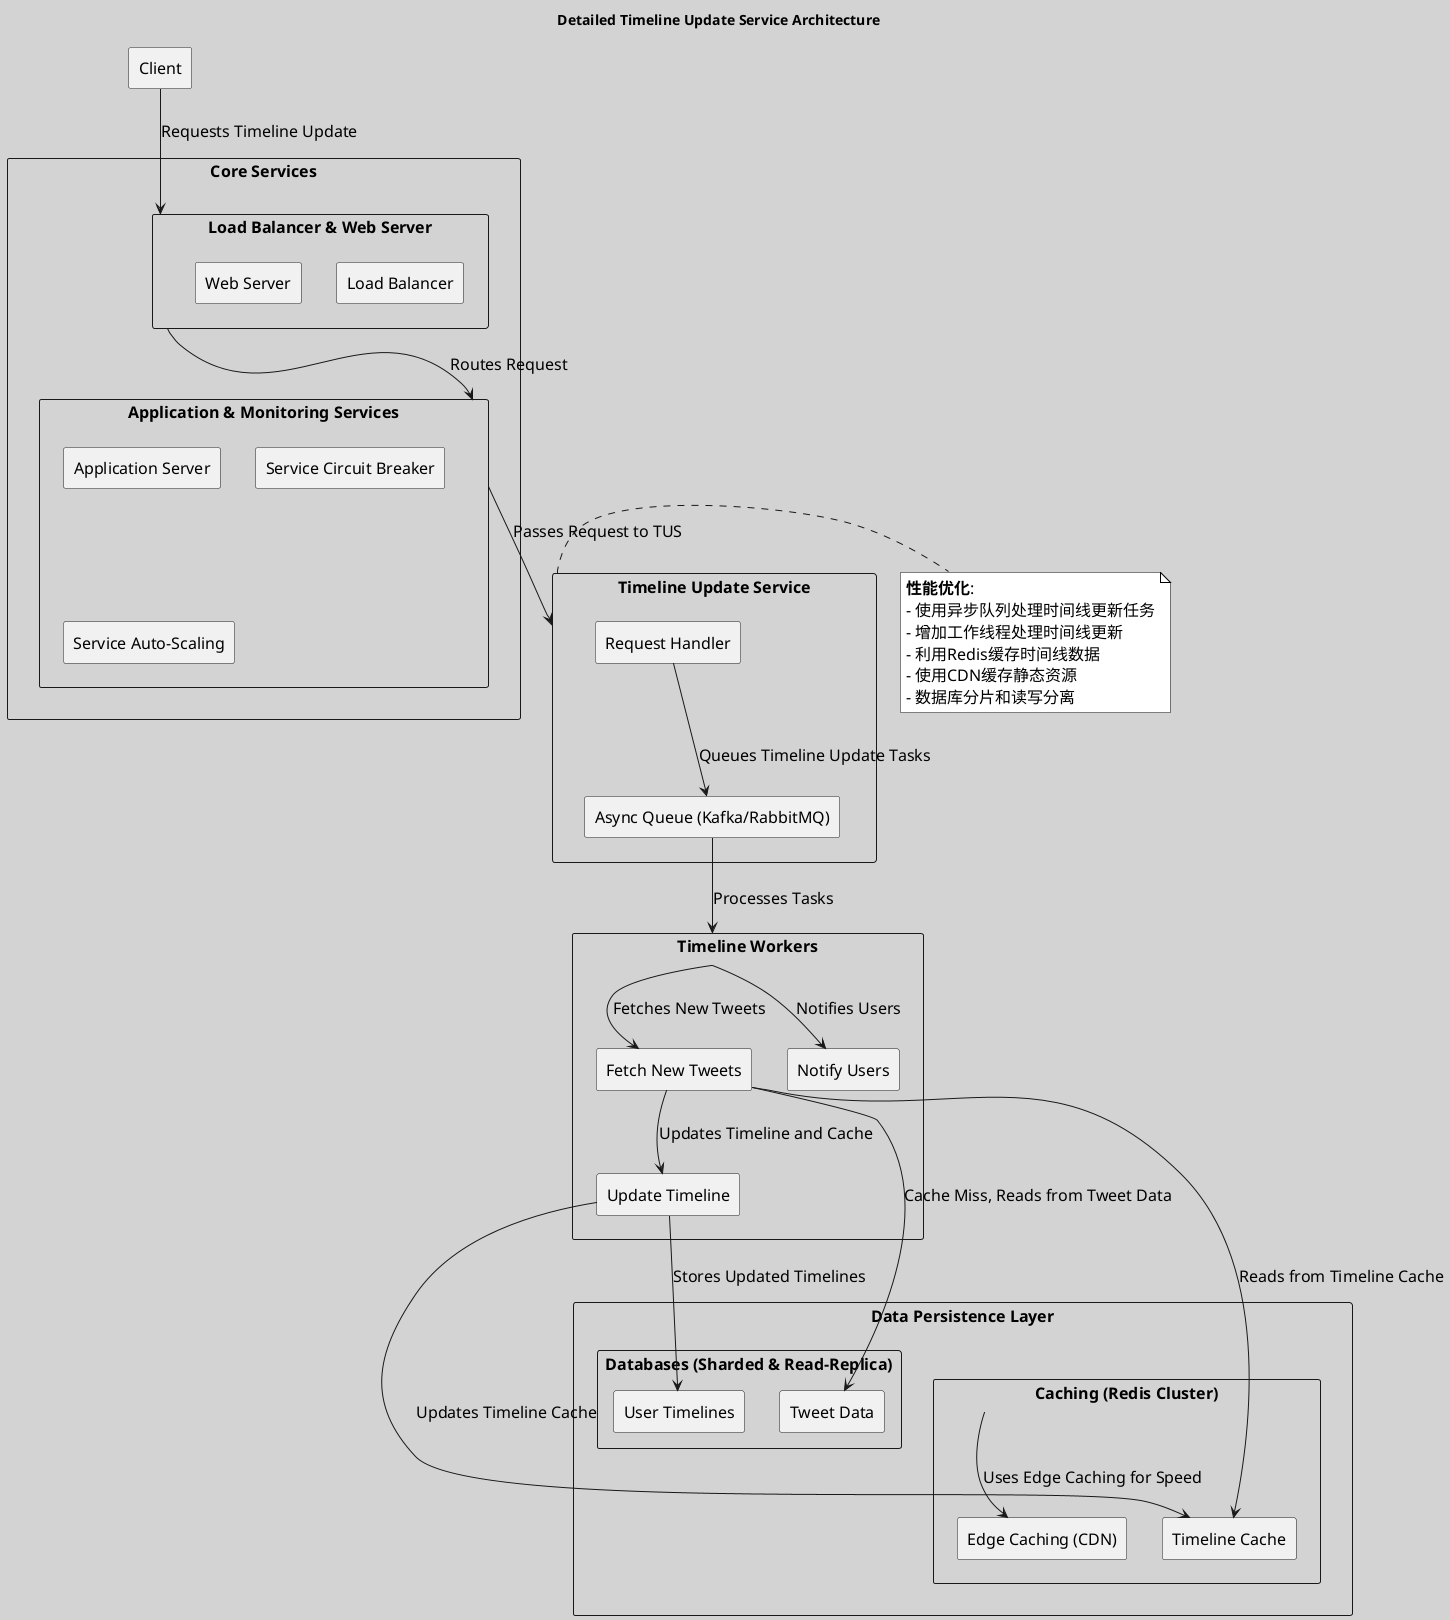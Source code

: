 @startuml

skinparam backgroundColor #D3D3D3
skinparam defaultFontName "Arial"
skinparam defaultFontSize 16
skinparam note {
  BackgroundColor #FFFFFF
  BorderColor #000000
  FontSize 16
  FontName "Arial"
}

title Detailed Timeline Update Service Architecture

rectangle "Client" as Client

rectangle "Core Services" as Core {
    rectangle "Load Balancer & Web Server" as LBWS {
        rectangle "Load Balancer" as LB
        rectangle "Web Server" as WS
    }
    rectangle "Application & Monitoring Services" as AMS {
        rectangle "Application Server" as AS
        rectangle "Service Circuit Breaker" as SCB
        rectangle "Service Auto-Scaling" as SAS
    }
}

rectangle "Timeline Update Service" as TUS {
    rectangle "Request Handler" as RH
    rectangle "Async Queue (Kafka/RabbitMQ)" as AQ
}

rectangle "Timeline Workers" as TW {
    rectangle "Fetch New Tweets" as FNT
    rectangle "Update Timeline" as UT
    rectangle "Notify Users" as NU
}

rectangle "Data Persistence Layer" as DPS {
    rectangle "Caching (Redis Cluster)" as Cache {
        rectangle "Timeline Cache" as TC
        rectangle "Edge Caching (CDN)" as EC
    }
    rectangle "Databases (Sharded & Read-Replica)" as DB {
        rectangle "User Timelines" as UTDB
        rectangle "Tweet Data" as TD
    }
}

Client -down-> LBWS : Requests Timeline Update
LBWS -down-> AMS : Routes Request
AMS -down-> TUS : Passes Request to TUS
RH -down-> AQ : Queues Timeline Update Tasks
AQ -down-> TW : Processes Tasks

TW -down-> FNT : Fetches New Tweets
FNT -down-> TC : Reads from Timeline Cache
FNT -down-> TD : Cache Miss, Reads from Tweet Data
FNT -down-> UT : Updates Timeline and Cache

UT -down-> UTDB : Stores Updated Timelines
UT -down-> TC : Updates Timeline Cache
TW -down-> NU : Notifies Users

Cache -down-> EC : Uses Edge Caching for Speed

note right of TUS
  **性能优化**:
  - 使用异步队列处理时间线更新任务
  - 增加工作线程处理时间线更新
  - 利用Redis缓存时间线数据
  - 使用CDN缓存静态资源
  - 数据库分片和读写分离
end note

@enduml
